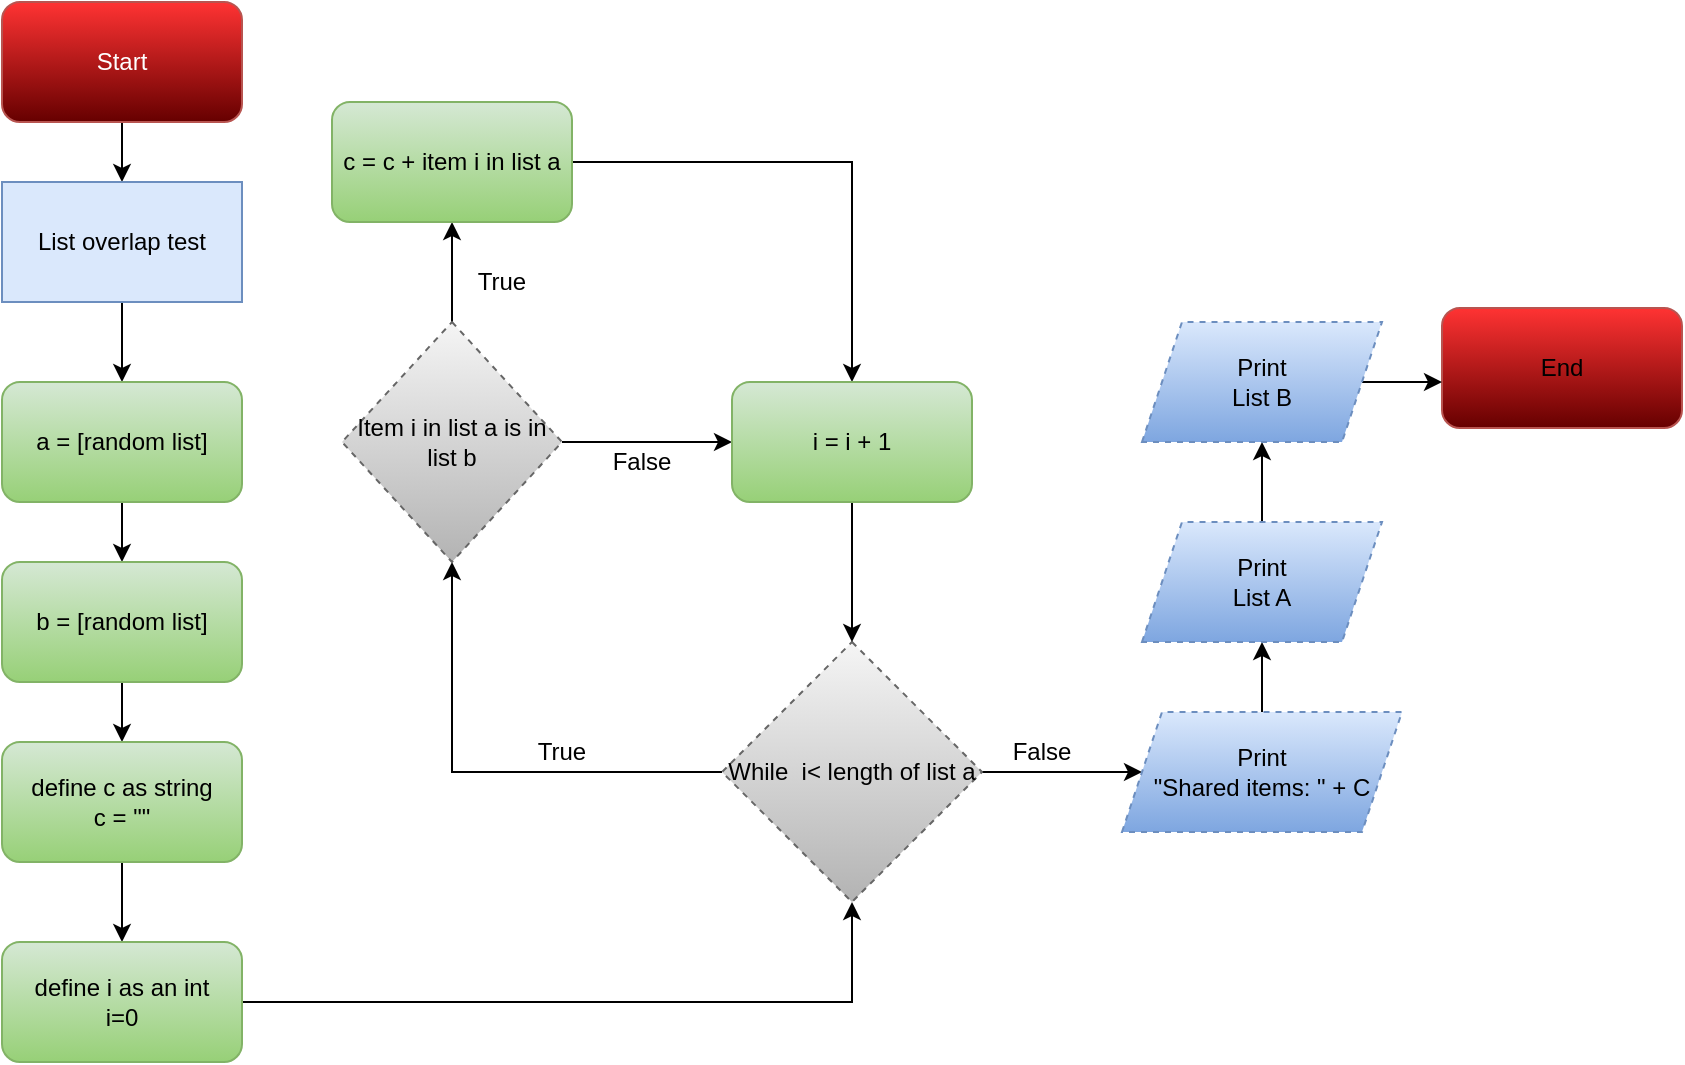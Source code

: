 <mxfile version="13.6.4" type="device"><diagram id="C5RBs43oDa-KdzZeNtuy" name="Page-1"><mxGraphModel dx="1102" dy="650" grid="1" gridSize="10" guides="1" tooltips="1" connect="1" arrows="1" fold="1" page="1" pageScale="1" pageWidth="827" pageHeight="1169" math="0" shadow="0"><root><mxCell id="WIyWlLk6GJQsqaUBKTNV-0"/><mxCell id="WIyWlLk6GJQsqaUBKTNV-1" parent="WIyWlLk6GJQsqaUBKTNV-0"/><mxCell id="FGrrLF5zeNxEwbhTRy26-2" style="edgeStyle=orthogonalEdgeStyle;rounded=0;orthogonalLoop=1;jettySize=auto;html=1;entryX=0.5;entryY=0;entryDx=0;entryDy=0;" edge="1" parent="WIyWlLk6GJQsqaUBKTNV-1" source="FGrrLF5zeNxEwbhTRy26-0" target="FGrrLF5zeNxEwbhTRy26-1"><mxGeometry relative="1" as="geometry"/></mxCell><mxCell id="FGrrLF5zeNxEwbhTRy26-0" value="&lt;font color=&quot;#FFFFFF&quot;&gt;Start&lt;/font&gt;" style="rounded=1;whiteSpace=wrap;html=1;strokeColor=#b85450;fillColor=#FF3333;gradientColor=#660000;" vertex="1" parent="WIyWlLk6GJQsqaUBKTNV-1"><mxGeometry x="20" y="20" width="120" height="60" as="geometry"/></mxCell><mxCell id="FGrrLF5zeNxEwbhTRy26-4" style="edgeStyle=orthogonalEdgeStyle;rounded=0;orthogonalLoop=1;jettySize=auto;html=1;entryX=0.5;entryY=0;entryDx=0;entryDy=0;" edge="1" parent="WIyWlLk6GJQsqaUBKTNV-1" source="FGrrLF5zeNxEwbhTRy26-1" target="FGrrLF5zeNxEwbhTRy26-3"><mxGeometry relative="1" as="geometry"/></mxCell><mxCell id="FGrrLF5zeNxEwbhTRy26-1" value="List overlap test" style="rounded=0;whiteSpace=wrap;html=1;fillColor=#dae8fc;strokeColor=#6c8ebf;" vertex="1" parent="WIyWlLk6GJQsqaUBKTNV-1"><mxGeometry x="20" y="110" width="120" height="60" as="geometry"/></mxCell><mxCell id="FGrrLF5zeNxEwbhTRy26-7" style="edgeStyle=orthogonalEdgeStyle;rounded=0;orthogonalLoop=1;jettySize=auto;html=1;" edge="1" parent="WIyWlLk6GJQsqaUBKTNV-1" source="FGrrLF5zeNxEwbhTRy26-3" target="FGrrLF5zeNxEwbhTRy26-6"><mxGeometry relative="1" as="geometry"/></mxCell><mxCell id="FGrrLF5zeNxEwbhTRy26-3" value="a = [random list]" style="rounded=1;whiteSpace=wrap;html=1;fillColor=#d5e8d4;strokeColor=#82b366;gradientColor=#97d077;" vertex="1" parent="WIyWlLk6GJQsqaUBKTNV-1"><mxGeometry x="20" y="210" width="120" height="60" as="geometry"/></mxCell><mxCell id="FGrrLF5zeNxEwbhTRy26-9" style="edgeStyle=orthogonalEdgeStyle;rounded=0;orthogonalLoop=1;jettySize=auto;html=1;entryX=0.5;entryY=0;entryDx=0;entryDy=0;" edge="1" parent="WIyWlLk6GJQsqaUBKTNV-1" source="FGrrLF5zeNxEwbhTRy26-6" target="FGrrLF5zeNxEwbhTRy26-10"><mxGeometry relative="1" as="geometry"><mxPoint x="80" y="390" as="targetPoint"/></mxGeometry></mxCell><mxCell id="FGrrLF5zeNxEwbhTRy26-6" value="b = [random list]" style="rounded=1;whiteSpace=wrap;html=1;fillColor=#d5e8d4;strokeColor=#82b366;gradientColor=#97d077;" vertex="1" parent="WIyWlLk6GJQsqaUBKTNV-1"><mxGeometry x="20" y="300" width="120" height="60" as="geometry"/></mxCell><mxCell id="FGrrLF5zeNxEwbhTRy26-12" style="edgeStyle=orthogonalEdgeStyle;rounded=0;orthogonalLoop=1;jettySize=auto;html=1;" edge="1" parent="WIyWlLk6GJQsqaUBKTNV-1" source="FGrrLF5zeNxEwbhTRy26-10" target="FGrrLF5zeNxEwbhTRy26-11"><mxGeometry relative="1" as="geometry"/></mxCell><mxCell id="FGrrLF5zeNxEwbhTRy26-10" value="&lt;div&gt;define c as string&lt;/div&gt;&lt;div&gt;c = &quot;&quot;&lt;/div&gt;" style="rounded=1;whiteSpace=wrap;html=1;fillColor=#d5e8d4;strokeColor=#82b366;gradientColor=#97d077;" vertex="1" parent="WIyWlLk6GJQsqaUBKTNV-1"><mxGeometry x="20" y="390" width="120" height="60" as="geometry"/></mxCell><mxCell id="FGrrLF5zeNxEwbhTRy26-14" style="edgeStyle=orthogonalEdgeStyle;rounded=0;orthogonalLoop=1;jettySize=auto;html=1;" edge="1" parent="WIyWlLk6GJQsqaUBKTNV-1" source="FGrrLF5zeNxEwbhTRy26-11" target="FGrrLF5zeNxEwbhTRy26-13"><mxGeometry relative="1" as="geometry"/></mxCell><mxCell id="FGrrLF5zeNxEwbhTRy26-11" value="&lt;div&gt;define i as an int&lt;br&gt;&lt;/div&gt;&lt;div&gt;i=0&lt;br&gt;&lt;/div&gt;" style="rounded=1;whiteSpace=wrap;html=1;fillColor=#d5e8d4;strokeColor=#82b366;gradientColor=#97d077;" vertex="1" parent="WIyWlLk6GJQsqaUBKTNV-1"><mxGeometry x="20" y="490" width="120" height="60" as="geometry"/></mxCell><mxCell id="FGrrLF5zeNxEwbhTRy26-18" style="edgeStyle=orthogonalEdgeStyle;rounded=0;orthogonalLoop=1;jettySize=auto;html=1;" edge="1" parent="WIyWlLk6GJQsqaUBKTNV-1" source="FGrrLF5zeNxEwbhTRy26-13" target="FGrrLF5zeNxEwbhTRy26-16"><mxGeometry relative="1" as="geometry"/></mxCell><mxCell id="FGrrLF5zeNxEwbhTRy26-21" style="edgeStyle=orthogonalEdgeStyle;rounded=0;orthogonalLoop=1;jettySize=auto;html=1;" edge="1" parent="WIyWlLk6GJQsqaUBKTNV-1" source="FGrrLF5zeNxEwbhTRy26-13" target="FGrrLF5zeNxEwbhTRy26-15"><mxGeometry relative="1" as="geometry"/></mxCell><mxCell id="FGrrLF5zeNxEwbhTRy26-13" value="While&amp;nbsp; i&amp;lt; length of list a" style="rhombus;whiteSpace=wrap;html=1;dashed=1;fillColor=#f5f5f5;gradientColor=#b3b3b3;strokeColor=#666666;" vertex="1" parent="WIyWlLk6GJQsqaUBKTNV-1"><mxGeometry x="380" y="340" width="130" height="130" as="geometry"/></mxCell><mxCell id="FGrrLF5zeNxEwbhTRy26-24" style="edgeStyle=orthogonalEdgeStyle;rounded=0;orthogonalLoop=1;jettySize=auto;html=1;entryX=0.5;entryY=1;entryDx=0;entryDy=0;" edge="1" parent="WIyWlLk6GJQsqaUBKTNV-1" source="FGrrLF5zeNxEwbhTRy26-15" target="FGrrLF5zeNxEwbhTRy26-23"><mxGeometry relative="1" as="geometry"/></mxCell><mxCell id="FGrrLF5zeNxEwbhTRy26-27" style="edgeStyle=orthogonalEdgeStyle;rounded=0;orthogonalLoop=1;jettySize=auto;html=1;entryX=0;entryY=0.5;entryDx=0;entryDy=0;" edge="1" parent="WIyWlLk6GJQsqaUBKTNV-1" source="FGrrLF5zeNxEwbhTRy26-15" target="FGrrLF5zeNxEwbhTRy26-26"><mxGeometry relative="1" as="geometry"/></mxCell><mxCell id="FGrrLF5zeNxEwbhTRy26-15" value="Item i in list a is in list b" style="rhombus;whiteSpace=wrap;html=1;dashed=1;fillColor=#f5f5f5;gradientColor=#b3b3b3;strokeColor=#666666;" vertex="1" parent="WIyWlLk6GJQsqaUBKTNV-1"><mxGeometry x="190" y="180" width="110" height="120" as="geometry"/></mxCell><mxCell id="FGrrLF5zeNxEwbhTRy26-41" style="edgeStyle=orthogonalEdgeStyle;rounded=0;orthogonalLoop=1;jettySize=auto;html=1;entryX=0.5;entryY=1;entryDx=0;entryDy=0;" edge="1" parent="WIyWlLk6GJQsqaUBKTNV-1" source="FGrrLF5zeNxEwbhTRy26-16" target="FGrrLF5zeNxEwbhTRy26-37"><mxGeometry relative="1" as="geometry"/></mxCell><mxCell id="FGrrLF5zeNxEwbhTRy26-16" value="&lt;div&gt;Print&lt;/div&gt;&lt;div&gt;&quot;Shared items: &quot; + C&lt;br&gt;&lt;/div&gt;" style="shape=parallelogram;perimeter=parallelogramPerimeter;whiteSpace=wrap;html=1;fixedSize=1;dashed=1;fillColor=#dae8fc;gradientColor=#7ea6e0;strokeColor=#6c8ebf;" vertex="1" parent="WIyWlLk6GJQsqaUBKTNV-1"><mxGeometry x="580" y="375" width="140" height="60" as="geometry"/></mxCell><mxCell id="FGrrLF5zeNxEwbhTRy26-19" value="False" style="text;html=1;strokeColor=none;fillColor=none;align=center;verticalAlign=middle;whiteSpace=wrap;rounded=0;dashed=1;" vertex="1" parent="WIyWlLk6GJQsqaUBKTNV-1"><mxGeometry x="520" y="385" width="40" height="20" as="geometry"/></mxCell><mxCell id="FGrrLF5zeNxEwbhTRy26-22" value="True" style="text;html=1;strokeColor=none;fillColor=none;align=center;verticalAlign=middle;whiteSpace=wrap;rounded=0;dashed=1;" vertex="1" parent="WIyWlLk6GJQsqaUBKTNV-1"><mxGeometry x="280" y="385" width="40" height="20" as="geometry"/></mxCell><mxCell id="FGrrLF5zeNxEwbhTRy26-28" style="edgeStyle=orthogonalEdgeStyle;rounded=0;orthogonalLoop=1;jettySize=auto;html=1;entryX=0.5;entryY=0;entryDx=0;entryDy=0;" edge="1" parent="WIyWlLk6GJQsqaUBKTNV-1" source="FGrrLF5zeNxEwbhTRy26-23" target="FGrrLF5zeNxEwbhTRy26-26"><mxGeometry relative="1" as="geometry"/></mxCell><mxCell id="FGrrLF5zeNxEwbhTRy26-23" value="c = c + item i in list a" style="rounded=1;whiteSpace=wrap;html=1;fillColor=#d5e8d4;strokeColor=#82b366;gradientColor=#97d077;" vertex="1" parent="WIyWlLk6GJQsqaUBKTNV-1"><mxGeometry x="185" y="70" width="120" height="60" as="geometry"/></mxCell><mxCell id="FGrrLF5zeNxEwbhTRy26-25" value="True" style="text;html=1;strokeColor=none;fillColor=none;align=center;verticalAlign=middle;whiteSpace=wrap;rounded=0;dashed=1;" vertex="1" parent="WIyWlLk6GJQsqaUBKTNV-1"><mxGeometry x="250" y="150" width="40" height="20" as="geometry"/></mxCell><mxCell id="FGrrLF5zeNxEwbhTRy26-33" style="edgeStyle=orthogonalEdgeStyle;rounded=0;orthogonalLoop=1;jettySize=auto;html=1;entryX=0.5;entryY=0;entryDx=0;entryDy=0;" edge="1" parent="WIyWlLk6GJQsqaUBKTNV-1" source="FGrrLF5zeNxEwbhTRy26-26" target="FGrrLF5zeNxEwbhTRy26-13"><mxGeometry relative="1" as="geometry"/></mxCell><mxCell id="FGrrLF5zeNxEwbhTRy26-26" value="i = i + 1" style="rounded=1;whiteSpace=wrap;html=1;fillColor=#d5e8d4;strokeColor=#82b366;gradientColor=#97d077;" vertex="1" parent="WIyWlLk6GJQsqaUBKTNV-1"><mxGeometry x="385" y="210" width="120" height="60" as="geometry"/></mxCell><mxCell id="FGrrLF5zeNxEwbhTRy26-29" value="False" style="text;html=1;strokeColor=none;fillColor=none;align=center;verticalAlign=middle;whiteSpace=wrap;rounded=0;dashed=1;" vertex="1" parent="WIyWlLk6GJQsqaUBKTNV-1"><mxGeometry x="320" y="240" width="40" height="20" as="geometry"/></mxCell><mxCell id="FGrrLF5zeNxEwbhTRy26-34" value="End" style="rounded=1;whiteSpace=wrap;html=1;strokeColor=#b85450;fillColor=#FF3333;gradientColor=#660000;" vertex="1" parent="WIyWlLk6GJQsqaUBKTNV-1"><mxGeometry x="740" y="173" width="120" height="60" as="geometry"/></mxCell><mxCell id="FGrrLF5zeNxEwbhTRy26-40" style="edgeStyle=orthogonalEdgeStyle;rounded=0;orthogonalLoop=1;jettySize=auto;html=1;entryX=0.5;entryY=1;entryDx=0;entryDy=0;" edge="1" parent="WIyWlLk6GJQsqaUBKTNV-1" source="FGrrLF5zeNxEwbhTRy26-37" target="FGrrLF5zeNxEwbhTRy26-38"><mxGeometry relative="1" as="geometry"/></mxCell><mxCell id="FGrrLF5zeNxEwbhTRy26-37" value="&lt;div&gt;Print&lt;/div&gt;&lt;div&gt;List A&lt;br&gt;&lt;/div&gt;" style="shape=parallelogram;perimeter=parallelogramPerimeter;whiteSpace=wrap;html=1;fixedSize=1;dashed=1;fillColor=#dae8fc;gradientColor=#7ea6e0;strokeColor=#6c8ebf;" vertex="1" parent="WIyWlLk6GJQsqaUBKTNV-1"><mxGeometry x="590" y="280" width="120" height="60" as="geometry"/></mxCell><mxCell id="FGrrLF5zeNxEwbhTRy26-39" style="edgeStyle=orthogonalEdgeStyle;rounded=0;orthogonalLoop=1;jettySize=auto;html=1;entryX=0;entryY=0.617;entryDx=0;entryDy=0;entryPerimeter=0;" edge="1" parent="WIyWlLk6GJQsqaUBKTNV-1" source="FGrrLF5zeNxEwbhTRy26-38" target="FGrrLF5zeNxEwbhTRy26-34"><mxGeometry relative="1" as="geometry"/></mxCell><mxCell id="FGrrLF5zeNxEwbhTRy26-38" value="&lt;div&gt;Print&lt;/div&gt;&lt;div&gt;List B&lt;br&gt;&lt;/div&gt;" style="shape=parallelogram;perimeter=parallelogramPerimeter;whiteSpace=wrap;html=1;fixedSize=1;dashed=1;fillColor=#dae8fc;gradientColor=#7ea6e0;strokeColor=#6c8ebf;" vertex="1" parent="WIyWlLk6GJQsqaUBKTNV-1"><mxGeometry x="590" y="180" width="120" height="60" as="geometry"/></mxCell></root></mxGraphModel></diagram></mxfile>